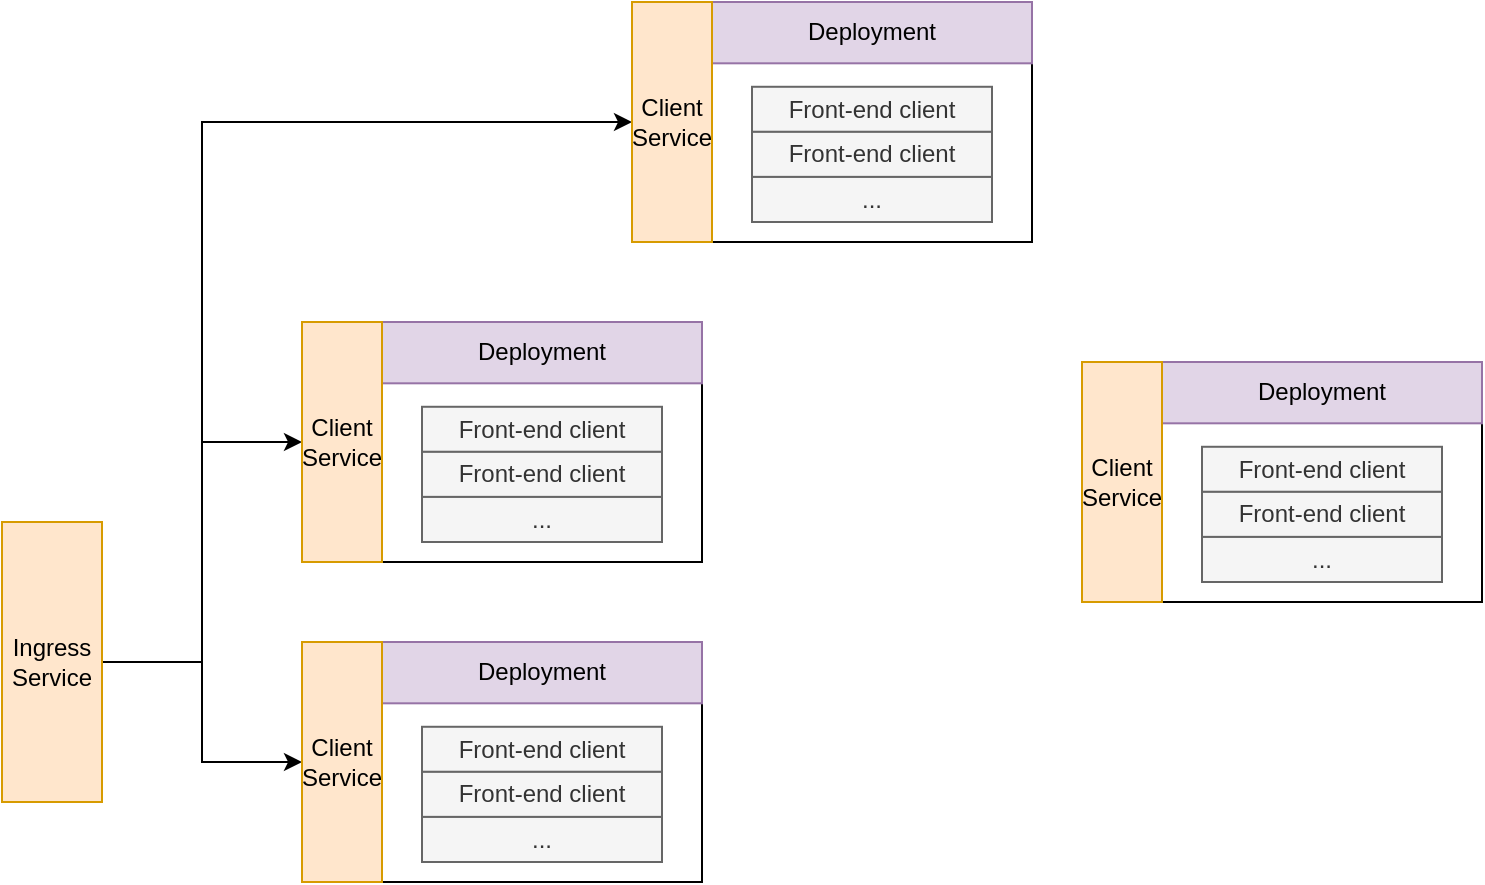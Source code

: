 <mxfile version="12.3.2" type="device" pages="1"><diagram id="foKHNRlQ9o115QVN9OAn" name="Page-1"><mxGraphModel dx="1378" dy="816" grid="1" gridSize="10" guides="1" tooltips="1" connect="1" arrows="1" fold="1" page="1" pageScale="1" pageWidth="850" pageHeight="1100" math="0" shadow="0"><root><mxCell id="0"/><mxCell id="1" parent="0"/><mxCell id="b8SLwM89k8jsb14j7fqW-30" style="edgeStyle=orthogonalEdgeStyle;rounded=0;orthogonalLoop=1;jettySize=auto;html=1;exitX=1;exitY=0.5;exitDx=0;exitDy=0;entryX=0;entryY=0.5;entryDx=0;entryDy=0;" edge="1" parent="1" source="b8SLwM89k8jsb14j7fqW-2" target="b8SLwM89k8jsb14j7fqW-29"><mxGeometry relative="1" as="geometry"/></mxCell><mxCell id="b8SLwM89k8jsb14j7fqW-31" style="edgeStyle=orthogonalEdgeStyle;rounded=0;orthogonalLoop=1;jettySize=auto;html=1;exitX=1;exitY=0.5;exitDx=0;exitDy=0;" edge="1" parent="1" source="b8SLwM89k8jsb14j7fqW-2" target="b8SLwM89k8jsb14j7fqW-12"><mxGeometry relative="1" as="geometry"/></mxCell><mxCell id="b8SLwM89k8jsb14j7fqW-32" style="edgeStyle=orthogonalEdgeStyle;rounded=0;orthogonalLoop=1;jettySize=auto;html=1;exitX=1;exitY=0.5;exitDx=0;exitDy=0;entryX=0;entryY=0.5;entryDx=0;entryDy=0;" edge="1" parent="1" source="b8SLwM89k8jsb14j7fqW-2" target="b8SLwM89k8jsb14j7fqW-21"><mxGeometry relative="1" as="geometry"><Array as="points"><mxPoint x="110" y="330"/><mxPoint x="110" y="60"/></Array></mxGeometry></mxCell><mxCell id="b8SLwM89k8jsb14j7fqW-2" value="Ingress&lt;br&gt;Service" style="rounded=0;whiteSpace=wrap;html=1;fillColor=#ffe6cc;strokeColor=#d79b00;" vertex="1" parent="1"><mxGeometry x="10" y="260" width="50" height="140" as="geometry"/></mxCell><mxCell id="b8SLwM89k8jsb14j7fqW-13" value="" style="group" vertex="1" connectable="0" parent="1"><mxGeometry x="160" y="160" width="200" height="120" as="geometry"/></mxCell><mxCell id="b8SLwM89k8jsb14j7fqW-5" value="" style="group;fillColor=#E1D5E7;strokeColor=#9673a6;" vertex="1" connectable="0" parent="b8SLwM89k8jsb14j7fqW-13"><mxGeometry x="40" width="160" height="120" as="geometry"/></mxCell><mxCell id="b8SLwM89k8jsb14j7fqW-3" value="" style="rounded=0;whiteSpace=wrap;html=1;" vertex="1" parent="b8SLwM89k8jsb14j7fqW-5"><mxGeometry width="160" height="120" as="geometry"/></mxCell><mxCell id="b8SLwM89k8jsb14j7fqW-4" value="Deployment" style="rounded=0;whiteSpace=wrap;html=1;fillColor=#e1d5e7;strokeColor=#9673a6;" vertex="1" parent="b8SLwM89k8jsb14j7fqW-5"><mxGeometry width="160" height="30.662" as="geometry"/></mxCell><mxCell id="b8SLwM89k8jsb14j7fqW-6" value="Front-end client" style="rounded=0;whiteSpace=wrap;html=1;fillColor=#f5f5f5;strokeColor=#666666;fontColor=#333333;" vertex="1" parent="b8SLwM89k8jsb14j7fqW-5"><mxGeometry x="20" y="42.39" width="120" height="22.537" as="geometry"/></mxCell><mxCell id="b8SLwM89k8jsb14j7fqW-7" value="Front-end client" style="rounded=0;whiteSpace=wrap;html=1;fillColor=#f5f5f5;strokeColor=#666666;fontColor=#333333;" vertex="1" parent="b8SLwM89k8jsb14j7fqW-5"><mxGeometry x="20" y="64.927" width="120" height="22.537" as="geometry"/></mxCell><mxCell id="b8SLwM89k8jsb14j7fqW-8" value="..." style="rounded=0;whiteSpace=wrap;html=1;fillColor=#f5f5f5;strokeColor=#666666;fontColor=#333333;" vertex="1" parent="b8SLwM89k8jsb14j7fqW-5"><mxGeometry x="20" y="87.463" width="120" height="22.537" as="geometry"/></mxCell><mxCell id="b8SLwM89k8jsb14j7fqW-12" value="Client Service" style="rounded=0;whiteSpace=wrap;html=1;fillColor=#ffe6cc;strokeColor=#d79b00;" vertex="1" parent="b8SLwM89k8jsb14j7fqW-13"><mxGeometry width="40" height="120" as="geometry"/></mxCell><mxCell id="b8SLwM89k8jsb14j7fqW-14" value="" style="group" vertex="1" connectable="0" parent="1"><mxGeometry x="325" width="200" height="120" as="geometry"/></mxCell><mxCell id="b8SLwM89k8jsb14j7fqW-15" value="" style="group;fillColor=#E1D5E7;strokeColor=#9673a6;" vertex="1" connectable="0" parent="b8SLwM89k8jsb14j7fqW-14"><mxGeometry x="40" width="160" height="120" as="geometry"/></mxCell><mxCell id="b8SLwM89k8jsb14j7fqW-16" value="" style="rounded=0;whiteSpace=wrap;html=1;" vertex="1" parent="b8SLwM89k8jsb14j7fqW-15"><mxGeometry width="160" height="120" as="geometry"/></mxCell><mxCell id="b8SLwM89k8jsb14j7fqW-17" value="Deployment" style="rounded=0;whiteSpace=wrap;html=1;fillColor=#e1d5e7;strokeColor=#9673a6;" vertex="1" parent="b8SLwM89k8jsb14j7fqW-15"><mxGeometry width="160" height="30.662" as="geometry"/></mxCell><mxCell id="b8SLwM89k8jsb14j7fqW-18" value="Front-end client" style="rounded=0;whiteSpace=wrap;html=1;fillColor=#f5f5f5;strokeColor=#666666;fontColor=#333333;" vertex="1" parent="b8SLwM89k8jsb14j7fqW-15"><mxGeometry x="20" y="42.39" width="120" height="22.537" as="geometry"/></mxCell><mxCell id="b8SLwM89k8jsb14j7fqW-19" value="Front-end client" style="rounded=0;whiteSpace=wrap;html=1;fillColor=#f5f5f5;strokeColor=#666666;fontColor=#333333;" vertex="1" parent="b8SLwM89k8jsb14j7fqW-15"><mxGeometry x="20" y="64.927" width="120" height="22.537" as="geometry"/></mxCell><mxCell id="b8SLwM89k8jsb14j7fqW-20" value="..." style="rounded=0;whiteSpace=wrap;html=1;fillColor=#f5f5f5;strokeColor=#666666;fontColor=#333333;" vertex="1" parent="b8SLwM89k8jsb14j7fqW-15"><mxGeometry x="20" y="87.463" width="120" height="22.537" as="geometry"/></mxCell><mxCell id="b8SLwM89k8jsb14j7fqW-21" value="Client Service" style="rounded=0;whiteSpace=wrap;html=1;fillColor=#ffe6cc;strokeColor=#d79b00;" vertex="1" parent="b8SLwM89k8jsb14j7fqW-14"><mxGeometry width="40" height="120" as="geometry"/></mxCell><mxCell id="b8SLwM89k8jsb14j7fqW-22" value="" style="group" vertex="1" connectable="0" parent="1"><mxGeometry x="160" y="320" width="200" height="120" as="geometry"/></mxCell><mxCell id="b8SLwM89k8jsb14j7fqW-23" value="" style="group;fillColor=#E1D5E7;strokeColor=#9673a6;" vertex="1" connectable="0" parent="b8SLwM89k8jsb14j7fqW-22"><mxGeometry x="40" width="160" height="120" as="geometry"/></mxCell><mxCell id="b8SLwM89k8jsb14j7fqW-24" value="" style="rounded=0;whiteSpace=wrap;html=1;" vertex="1" parent="b8SLwM89k8jsb14j7fqW-23"><mxGeometry width="160" height="120" as="geometry"/></mxCell><mxCell id="b8SLwM89k8jsb14j7fqW-25" value="Deployment" style="rounded=0;whiteSpace=wrap;html=1;fillColor=#e1d5e7;strokeColor=#9673a6;" vertex="1" parent="b8SLwM89k8jsb14j7fqW-23"><mxGeometry width="160" height="30.662" as="geometry"/></mxCell><mxCell id="b8SLwM89k8jsb14j7fqW-26" value="Front-end client" style="rounded=0;whiteSpace=wrap;html=1;fillColor=#f5f5f5;strokeColor=#666666;fontColor=#333333;" vertex="1" parent="b8SLwM89k8jsb14j7fqW-23"><mxGeometry x="20" y="42.39" width="120" height="22.537" as="geometry"/></mxCell><mxCell id="b8SLwM89k8jsb14j7fqW-27" value="Front-end client" style="rounded=0;whiteSpace=wrap;html=1;fillColor=#f5f5f5;strokeColor=#666666;fontColor=#333333;" vertex="1" parent="b8SLwM89k8jsb14j7fqW-23"><mxGeometry x="20" y="64.927" width="120" height="22.537" as="geometry"/></mxCell><mxCell id="b8SLwM89k8jsb14j7fqW-28" value="..." style="rounded=0;whiteSpace=wrap;html=1;fillColor=#f5f5f5;strokeColor=#666666;fontColor=#333333;" vertex="1" parent="b8SLwM89k8jsb14j7fqW-23"><mxGeometry x="20" y="87.463" width="120" height="22.537" as="geometry"/></mxCell><mxCell id="b8SLwM89k8jsb14j7fqW-29" value="Client Service" style="rounded=0;whiteSpace=wrap;html=1;fillColor=#ffe6cc;strokeColor=#d79b00;" vertex="1" parent="b8SLwM89k8jsb14j7fqW-22"><mxGeometry width="40" height="120" as="geometry"/></mxCell><mxCell id="b8SLwM89k8jsb14j7fqW-33" value="" style="group" vertex="1" connectable="0" parent="1"><mxGeometry x="550" y="180" width="200" height="120" as="geometry"/></mxCell><mxCell id="b8SLwM89k8jsb14j7fqW-34" value="" style="group;fillColor=#E1D5E7;strokeColor=#9673a6;" vertex="1" connectable="0" parent="b8SLwM89k8jsb14j7fqW-33"><mxGeometry x="40" width="160" height="120" as="geometry"/></mxCell><mxCell id="b8SLwM89k8jsb14j7fqW-35" value="" style="rounded=0;whiteSpace=wrap;html=1;" vertex="1" parent="b8SLwM89k8jsb14j7fqW-34"><mxGeometry width="160" height="120" as="geometry"/></mxCell><mxCell id="b8SLwM89k8jsb14j7fqW-36" value="Deployment" style="rounded=0;whiteSpace=wrap;html=1;fillColor=#e1d5e7;strokeColor=#9673a6;" vertex="1" parent="b8SLwM89k8jsb14j7fqW-34"><mxGeometry width="160" height="30.662" as="geometry"/></mxCell><mxCell id="b8SLwM89k8jsb14j7fqW-37" value="Front-end client" style="rounded=0;whiteSpace=wrap;html=1;fillColor=#f5f5f5;strokeColor=#666666;fontColor=#333333;" vertex="1" parent="b8SLwM89k8jsb14j7fqW-34"><mxGeometry x="20" y="42.39" width="120" height="22.537" as="geometry"/></mxCell><mxCell id="b8SLwM89k8jsb14j7fqW-38" value="Front-end client" style="rounded=0;whiteSpace=wrap;html=1;fillColor=#f5f5f5;strokeColor=#666666;fontColor=#333333;" vertex="1" parent="b8SLwM89k8jsb14j7fqW-34"><mxGeometry x="20" y="64.927" width="120" height="22.537" as="geometry"/></mxCell><mxCell id="b8SLwM89k8jsb14j7fqW-39" value="..." style="rounded=0;whiteSpace=wrap;html=1;fillColor=#f5f5f5;strokeColor=#666666;fontColor=#333333;" vertex="1" parent="b8SLwM89k8jsb14j7fqW-34"><mxGeometry x="20" y="87.463" width="120" height="22.537" as="geometry"/></mxCell><mxCell id="b8SLwM89k8jsb14j7fqW-40" value="Client Service" style="rounded=0;whiteSpace=wrap;html=1;fillColor=#ffe6cc;strokeColor=#d79b00;" vertex="1" parent="b8SLwM89k8jsb14j7fqW-33"><mxGeometry width="40" height="120" as="geometry"/></mxCell></root></mxGraphModel></diagram></mxfile>